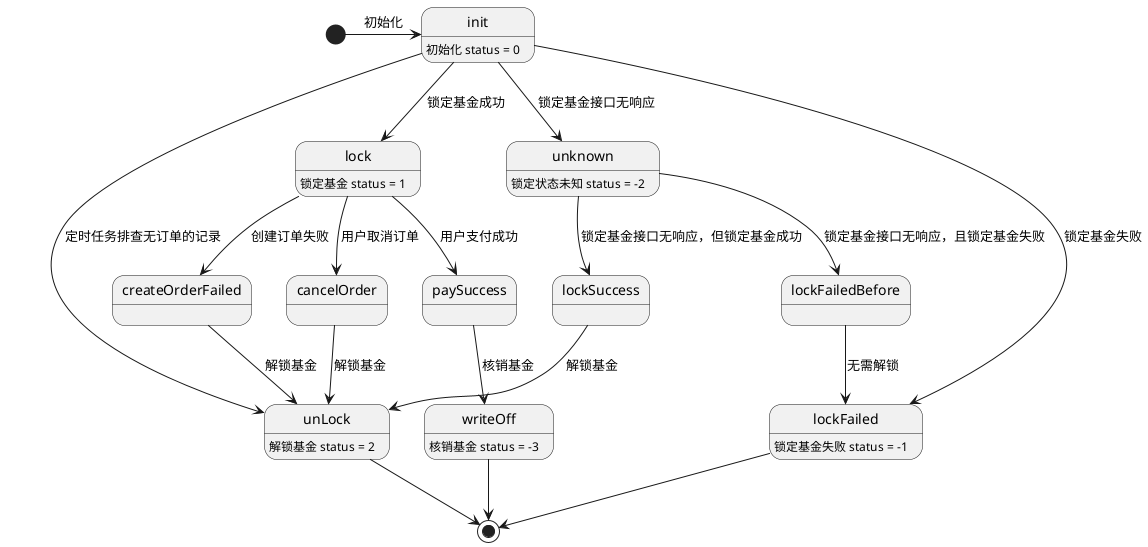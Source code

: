 @startuml
[*] -> init: 初始化

state  init: 初始化 status = 0
state  lock: 锁定基金 status = 1
state  unLock: 解锁基金 status = 2
state  lockFailed: 锁定基金失败 status = -1
state  unknown: 锁定状态未知 status = -2
state  writeOff: 核销基金 status = -3

init --> lockFailed : 锁定基金失败
init --> unknown : 锁定基金接口无响应
init --> lock : 锁定基金成功
init --> unLock : 定时任务排查无订单的记录

lock --> paySuccess : 用户支付成功
lock --> cancelOrder : 用户取消订单
lock --> createOrderFailed : 创建订单失败

unknown --> lockSuccess : 锁定基金接口无响应，但锁定基金成功
unknown --> lockFailedBefore : 锁定基金接口无响应，且锁定基金失败

lockSuccess --> unLock : 解锁基金
lockFailedBefore --> lockFailed : 无需解锁

paySuccess --> writeOff : 核销基金
cancelOrder --> unLock : 解锁基金
createOrderFailed --> unLock : 解锁基金

lockFailed --> [*]
unLock --> [*]
writeOff --> [*]
@enduml